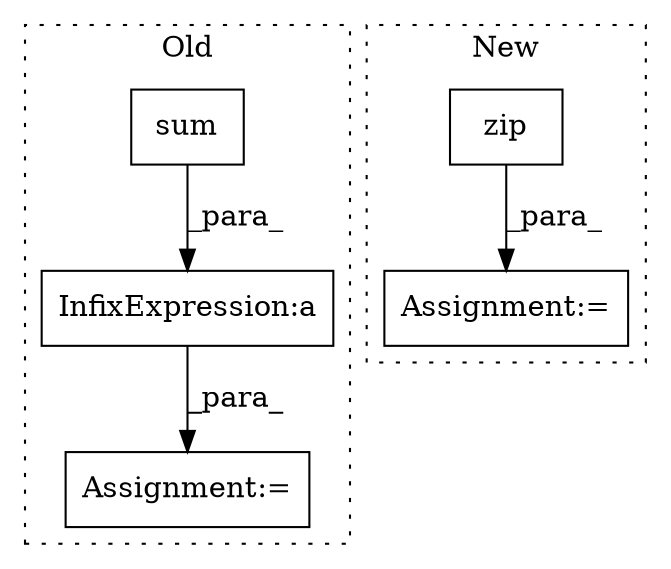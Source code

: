 digraph G {
subgraph cluster0 {
1 [label="sum" a="32" s="8376,8403" l="4,1" shape="box"];
3 [label="Assignment:=" a="7" s="8805" l="1" shape="box"];
5 [label="InfixExpression:a" a="27" s="8594" l="3" shape="box"];
label = "Old";
style="dotted";
}
subgraph cluster1 {
2 [label="zip" a="32" s="8980,8999" l="4,1" shape="box"];
4 [label="Assignment:=" a="7" s="8881,9000" l="86,2" shape="box"];
label = "New";
style="dotted";
}
1 -> 5 [label="_para_"];
2 -> 4 [label="_para_"];
5 -> 3 [label="_para_"];
}